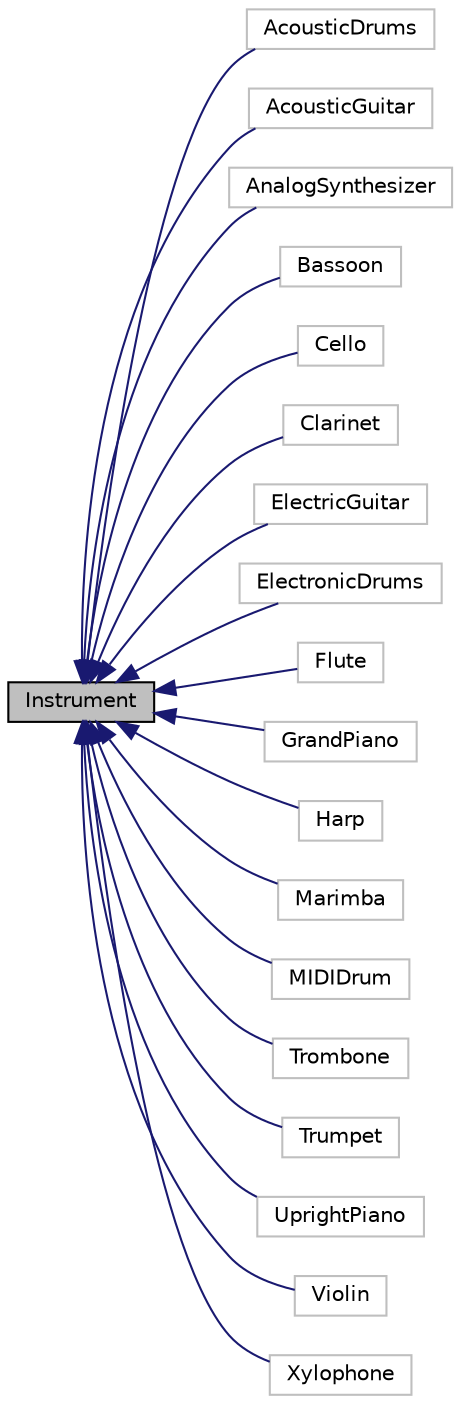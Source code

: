 digraph "Instrument"
{
  edge [fontname="Helvetica",fontsize="10",labelfontname="Helvetica",labelfontsize="10"];
  node [fontname="Helvetica",fontsize="10",shape=record];
  rankdir="LR";
  Node0 [label="Instrument",height=0.2,width=0.4,color="black", fillcolor="grey75", style="filled", fontcolor="black"];
  Node0 -> Node1 [dir="back",color="midnightblue",fontsize="10",style="solid"];
  Node1 [label="AcousticDrums",height=0.2,width=0.4,color="grey75", fillcolor="white", style="filled"];
  Node0 -> Node2 [dir="back",color="midnightblue",fontsize="10",style="solid"];
  Node2 [label="AcousticGuitar",height=0.2,width=0.4,color="grey75", fillcolor="white", style="filled"];
  Node0 -> Node3 [dir="back",color="midnightblue",fontsize="10",style="solid"];
  Node3 [label="AnalogSynthesizer",height=0.2,width=0.4,color="grey75", fillcolor="white", style="filled"];
  Node0 -> Node4 [dir="back",color="midnightblue",fontsize="10",style="solid"];
  Node4 [label="Bassoon",height=0.2,width=0.4,color="grey75", fillcolor="white", style="filled"];
  Node0 -> Node5 [dir="back",color="midnightblue",fontsize="10",style="solid"];
  Node5 [label="Cello",height=0.2,width=0.4,color="grey75", fillcolor="white", style="filled"];
  Node0 -> Node6 [dir="back",color="midnightblue",fontsize="10",style="solid"];
  Node6 [label="Clarinet",height=0.2,width=0.4,color="grey75", fillcolor="white", style="filled"];
  Node0 -> Node7 [dir="back",color="midnightblue",fontsize="10",style="solid"];
  Node7 [label="ElectricGuitar",height=0.2,width=0.4,color="grey75", fillcolor="white", style="filled"];
  Node0 -> Node8 [dir="back",color="midnightblue",fontsize="10",style="solid"];
  Node8 [label="ElectronicDrums",height=0.2,width=0.4,color="grey75", fillcolor="white", style="filled"];
  Node0 -> Node9 [dir="back",color="midnightblue",fontsize="10",style="solid"];
  Node9 [label="Flute",height=0.2,width=0.4,color="grey75", fillcolor="white", style="filled"];
  Node0 -> Node10 [dir="back",color="midnightblue",fontsize="10",style="solid"];
  Node10 [label="GrandPiano",height=0.2,width=0.4,color="grey75", fillcolor="white", style="filled"];
  Node0 -> Node11 [dir="back",color="midnightblue",fontsize="10",style="solid"];
  Node11 [label="Harp",height=0.2,width=0.4,color="grey75", fillcolor="white", style="filled"];
  Node0 -> Node12 [dir="back",color="midnightblue",fontsize="10",style="solid"];
  Node12 [label="Marimba",height=0.2,width=0.4,color="grey75", fillcolor="white", style="filled"];
  Node0 -> Node13 [dir="back",color="midnightblue",fontsize="10",style="solid"];
  Node13 [label="MIDIDrum",height=0.2,width=0.4,color="grey75", fillcolor="white", style="filled"];
  Node0 -> Node14 [dir="back",color="midnightblue",fontsize="10",style="solid"];
  Node14 [label="Trombone",height=0.2,width=0.4,color="grey75", fillcolor="white", style="filled"];
  Node0 -> Node15 [dir="back",color="midnightblue",fontsize="10",style="solid"];
  Node15 [label="Trumpet",height=0.2,width=0.4,color="grey75", fillcolor="white", style="filled"];
  Node0 -> Node16 [dir="back",color="midnightblue",fontsize="10",style="solid"];
  Node16 [label="UprightPiano",height=0.2,width=0.4,color="grey75", fillcolor="white", style="filled"];
  Node0 -> Node17 [dir="back",color="midnightblue",fontsize="10",style="solid"];
  Node17 [label="Violin",height=0.2,width=0.4,color="grey75", fillcolor="white", style="filled"];
  Node0 -> Node18 [dir="back",color="midnightblue",fontsize="10",style="solid"];
  Node18 [label="Xylophone",height=0.2,width=0.4,color="grey75", fillcolor="white", style="filled"];
}
